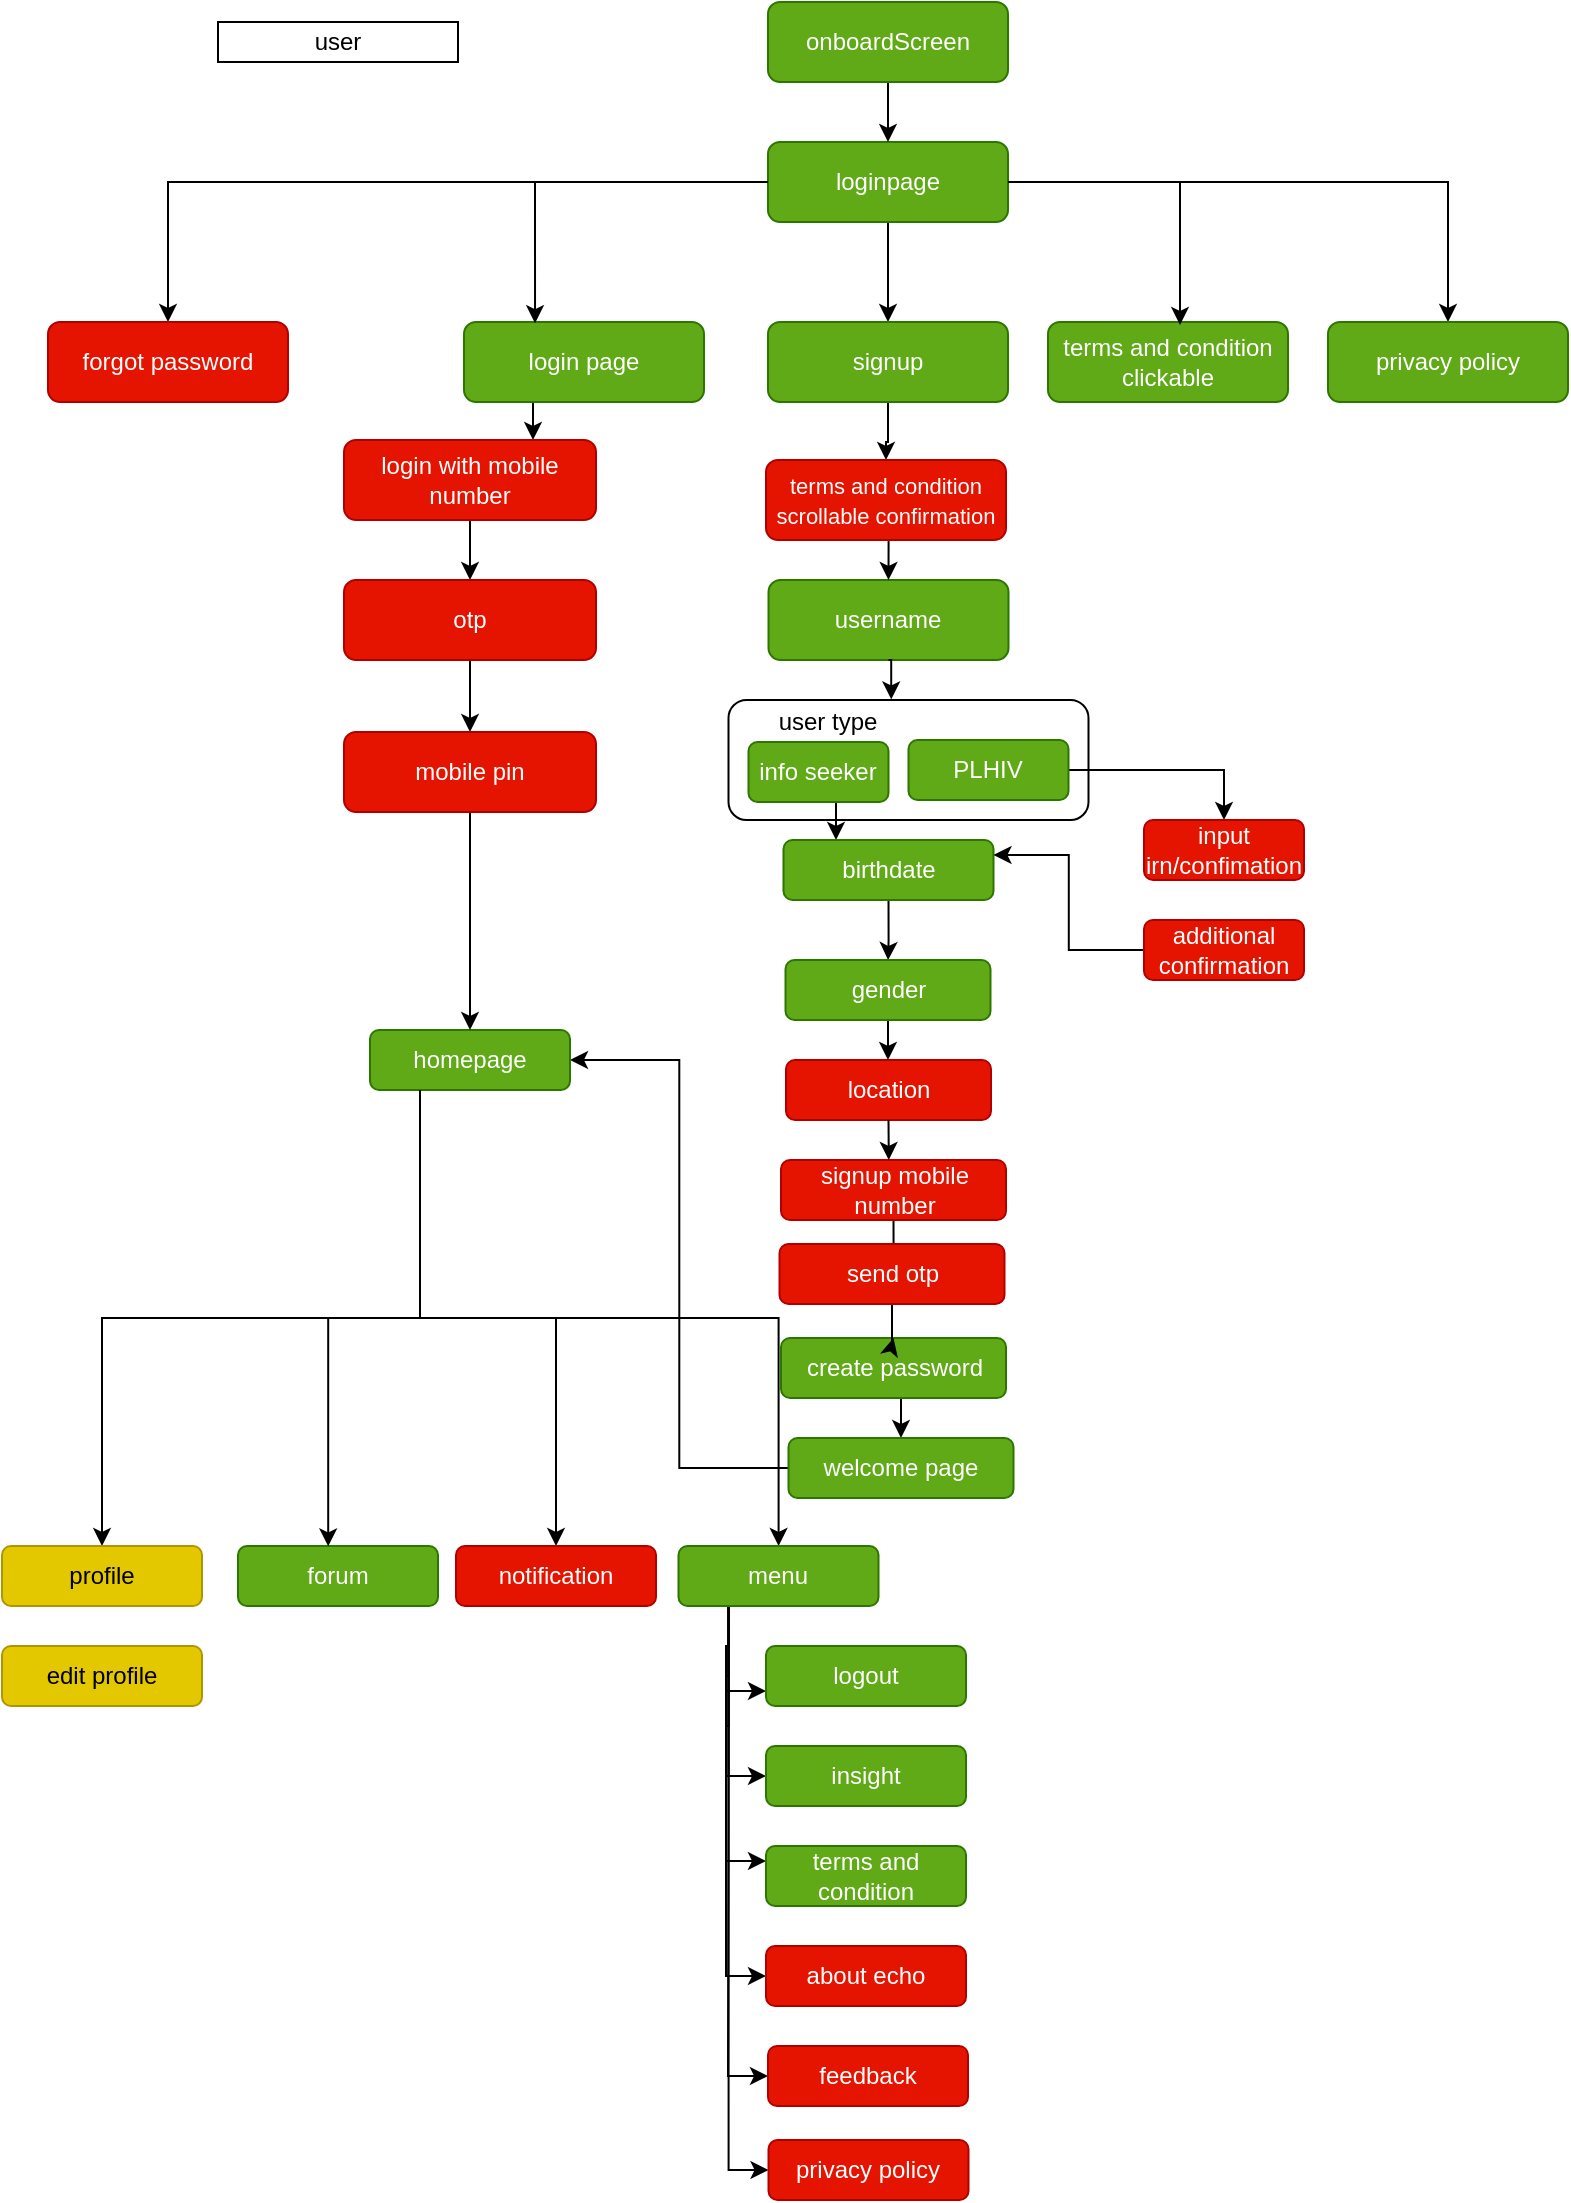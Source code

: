 <mxfile version="27.0.5">
  <diagram name="Page-1" id="9R6yXRowSwLRwM4YF0jt">
    <mxGraphModel dx="540" dy="399" grid="1" gridSize="10" guides="1" tooltips="1" connect="1" arrows="1" fold="1" page="1" pageScale="1" pageWidth="850" pageHeight="1100" math="0" shadow="0">
      <root>
        <mxCell id="0" />
        <mxCell id="1" parent="0" />
        <mxCell id="_LMe8sHWsWOSTw_ekPAe-2" value="user" style="rounded=0;whiteSpace=wrap;html=1;" parent="1" vertex="1">
          <mxGeometry x="127" y="31" width="120" height="20" as="geometry" />
        </mxCell>
        <mxCell id="_LMe8sHWsWOSTw_ekPAe-17" style="edgeStyle=orthogonalEdgeStyle;rounded=0;orthogonalLoop=1;jettySize=auto;html=1;exitX=0;exitY=0.5;exitDx=0;exitDy=0;" parent="1" source="_LMe8sHWsWOSTw_ekPAe-4" edge="1">
          <mxGeometry relative="1" as="geometry">
            <mxPoint x="402.176" y="111" as="targetPoint" />
          </mxGeometry>
        </mxCell>
        <mxCell id="_LMe8sHWsWOSTw_ekPAe-25" style="edgeStyle=orthogonalEdgeStyle;rounded=0;orthogonalLoop=1;jettySize=auto;html=1;exitX=0.5;exitY=1;exitDx=0;exitDy=0;entryX=0.5;entryY=0;entryDx=0;entryDy=0;" parent="1" source="_LMe8sHWsWOSTw_ekPAe-4" target="_LMe8sHWsWOSTw_ekPAe-8" edge="1">
          <mxGeometry relative="1" as="geometry" />
        </mxCell>
        <mxCell id="_LMe8sHWsWOSTw_ekPAe-27" style="edgeStyle=orthogonalEdgeStyle;rounded=0;orthogonalLoop=1;jettySize=auto;html=1;exitX=1;exitY=0.5;exitDx=0;exitDy=0;" parent="1" source="_LMe8sHWsWOSTw_ekPAe-4" target="_LMe8sHWsWOSTw_ekPAe-12" edge="1">
          <mxGeometry relative="1" as="geometry" />
        </mxCell>
        <mxCell id="_LMe8sHWsWOSTw_ekPAe-30" style="edgeStyle=orthogonalEdgeStyle;rounded=0;orthogonalLoop=1;jettySize=auto;html=1;exitX=0;exitY=0.5;exitDx=0;exitDy=0;" parent="1" source="_LMe8sHWsWOSTw_ekPAe-4" target="_LMe8sHWsWOSTw_ekPAe-29" edge="1">
          <mxGeometry relative="1" as="geometry" />
        </mxCell>
        <mxCell id="_LMe8sHWsWOSTw_ekPAe-4" value="loginpage" style="rounded=1;whiteSpace=wrap;html=1;fillColor=#60a917;fontColor=#ffffff;strokeColor=#2D7600;" parent="1" vertex="1">
          <mxGeometry x="402" y="91" width="120" height="40" as="geometry" />
        </mxCell>
        <mxCell id="-NJHEdXc2_ys1D_Juve5-27" style="edgeStyle=orthogonalEdgeStyle;rounded=0;orthogonalLoop=1;jettySize=auto;html=1;exitX=0.25;exitY=1;exitDx=0;exitDy=0;entryX=0.75;entryY=0;entryDx=0;entryDy=0;" edge="1" parent="1" source="_LMe8sHWsWOSTw_ekPAe-5" target="_LMe8sHWsWOSTw_ekPAe-10">
          <mxGeometry relative="1" as="geometry" />
        </mxCell>
        <mxCell id="_LMe8sHWsWOSTw_ekPAe-5" value="login page" style="rounded=1;whiteSpace=wrap;html=1;fillColor=#60a917;fontColor=#ffffff;strokeColor=#2D7600;" parent="1" vertex="1">
          <mxGeometry x="250" y="181" width="120" height="40" as="geometry" />
        </mxCell>
        <mxCell id="-NJHEdXc2_ys1D_Juve5-3" style="edgeStyle=orthogonalEdgeStyle;rounded=0;orthogonalLoop=1;jettySize=auto;html=1;exitX=0.5;exitY=1;exitDx=0;exitDy=0;" edge="1" parent="1" source="_LMe8sHWsWOSTw_ekPAe-8" target="-NJHEdXc2_ys1D_Juve5-2">
          <mxGeometry relative="1" as="geometry" />
        </mxCell>
        <mxCell id="_LMe8sHWsWOSTw_ekPAe-8" value="signup" style="rounded=1;whiteSpace=wrap;html=1;fillColor=#60a917;fontColor=#ffffff;strokeColor=#2D7600;" parent="1" vertex="1">
          <mxGeometry x="402" y="181" width="120" height="40" as="geometry" />
        </mxCell>
        <mxCell id="-NJHEdXc2_ys1D_Juve5-9" style="edgeStyle=orthogonalEdgeStyle;rounded=0;orthogonalLoop=1;jettySize=auto;html=1;exitX=0.5;exitY=1;exitDx=0;exitDy=0;" edge="1" parent="1" source="_LMe8sHWsWOSTw_ekPAe-10" target="-NJHEdXc2_ys1D_Juve5-8">
          <mxGeometry relative="1" as="geometry" />
        </mxCell>
        <mxCell id="_LMe8sHWsWOSTw_ekPAe-10" value="login with mobile number" style="rounded=1;whiteSpace=wrap;html=1;fillColor=#e51400;fontColor=#ffffff;strokeColor=#B20000;" parent="1" vertex="1">
          <mxGeometry x="190" y="240" width="126" height="40" as="geometry" />
        </mxCell>
        <mxCell id="_LMe8sHWsWOSTw_ekPAe-11" value="&lt;div&gt;terms and condition&lt;/div&gt;&lt;div&gt;clickable&lt;/div&gt;" style="rounded=1;whiteSpace=wrap;html=1;fillColor=#60a917;fontColor=#ffffff;strokeColor=#2D7600;" parent="1" vertex="1">
          <mxGeometry x="542" y="181" width="120" height="40" as="geometry" />
        </mxCell>
        <mxCell id="_LMe8sHWsWOSTw_ekPAe-12" value="privacy policy" style="rounded=1;whiteSpace=wrap;html=1;fillColor=#60a917;fontColor=#ffffff;strokeColor=#2D7600;" parent="1" vertex="1">
          <mxGeometry x="682" y="181" width="120" height="40" as="geometry" />
        </mxCell>
        <mxCell id="_LMe8sHWsWOSTw_ekPAe-22" style="edgeStyle=orthogonalEdgeStyle;rounded=0;orthogonalLoop=1;jettySize=auto;html=1;exitX=0;exitY=0.5;exitDx=0;exitDy=0;entryX=0.296;entryY=0.015;entryDx=0;entryDy=0;entryPerimeter=0;" parent="1" source="_LMe8sHWsWOSTw_ekPAe-4" target="_LMe8sHWsWOSTw_ekPAe-5" edge="1">
          <mxGeometry relative="1" as="geometry" />
        </mxCell>
        <mxCell id="_LMe8sHWsWOSTw_ekPAe-26" style="edgeStyle=orthogonalEdgeStyle;rounded=0;orthogonalLoop=1;jettySize=auto;html=1;exitX=1;exitY=0.5;exitDx=0;exitDy=0;entryX=0.55;entryY=0.037;entryDx=0;entryDy=0;entryPerimeter=0;" parent="1" source="_LMe8sHWsWOSTw_ekPAe-4" target="_LMe8sHWsWOSTw_ekPAe-11" edge="1">
          <mxGeometry relative="1" as="geometry" />
        </mxCell>
        <mxCell id="_LMe8sHWsWOSTw_ekPAe-28" value="username" style="rounded=1;whiteSpace=wrap;html=1;fillColor=#60a917;fontColor=#ffffff;strokeColor=#2D7600;" parent="1" vertex="1">
          <mxGeometry x="402.25" y="310" width="120" height="40" as="geometry" />
        </mxCell>
        <mxCell id="_LMe8sHWsWOSTw_ekPAe-29" value="forgot password" style="rounded=1;whiteSpace=wrap;html=1;fillColor=#e51400;fontColor=#ffffff;strokeColor=#B20000;" parent="1" vertex="1">
          <mxGeometry x="42" y="181" width="120" height="40" as="geometry" />
        </mxCell>
        <mxCell id="_LMe8sHWsWOSTw_ekPAe-31" value="" style="rounded=1;whiteSpace=wrap;html=1;" parent="1" vertex="1">
          <mxGeometry x="382.25" y="370" width="180" height="60" as="geometry" />
        </mxCell>
        <mxCell id="_LMe8sHWsWOSTw_ekPAe-51" style="edgeStyle=orthogonalEdgeStyle;rounded=0;orthogonalLoop=1;jettySize=auto;html=1;exitX=1;exitY=0.5;exitDx=0;exitDy=0;" parent="1" source="_LMe8sHWsWOSTw_ekPAe-32" target="_LMe8sHWsWOSTw_ekPAe-50" edge="1">
          <mxGeometry relative="1" as="geometry" />
        </mxCell>
        <mxCell id="_LMe8sHWsWOSTw_ekPAe-32" value="PLHIV" style="rounded=1;whiteSpace=wrap;html=1;fillColor=#60a917;fontColor=#ffffff;strokeColor=#2D7600;" parent="1" vertex="1">
          <mxGeometry x="472.25" y="390" width="80" height="30" as="geometry" />
        </mxCell>
        <mxCell id="_LMe8sHWsWOSTw_ekPAe-49" style="edgeStyle=orthogonalEdgeStyle;rounded=0;orthogonalLoop=1;jettySize=auto;html=1;exitX=0.5;exitY=1;exitDx=0;exitDy=0;entryX=0.25;entryY=0;entryDx=0;entryDy=0;" parent="1" source="_LMe8sHWsWOSTw_ekPAe-33" target="_LMe8sHWsWOSTw_ekPAe-36" edge="1">
          <mxGeometry relative="1" as="geometry" />
        </mxCell>
        <mxCell id="_LMe8sHWsWOSTw_ekPAe-33" value="info seeker" style="rounded=1;whiteSpace=wrap;html=1;fillColor=#60a917;fontColor=#ffffff;strokeColor=#2D7600;" parent="1" vertex="1">
          <mxGeometry x="392.25" y="391" width="70" height="30" as="geometry" />
        </mxCell>
        <mxCell id="_LMe8sHWsWOSTw_ekPAe-34" value="user type" style="rounded=1;whiteSpace=wrap;html=1;strokeColor=none;" parent="1" vertex="1">
          <mxGeometry x="392.25" y="376" width="80" height="10" as="geometry" />
        </mxCell>
        <mxCell id="-NJHEdXc2_ys1D_Juve5-6" style="edgeStyle=orthogonalEdgeStyle;rounded=0;orthogonalLoop=1;jettySize=auto;html=1;exitX=0.5;exitY=1;exitDx=0;exitDy=0;" edge="1" parent="1" source="_LMe8sHWsWOSTw_ekPAe-36" target="-NJHEdXc2_ys1D_Juve5-5">
          <mxGeometry relative="1" as="geometry" />
        </mxCell>
        <mxCell id="_LMe8sHWsWOSTw_ekPAe-36" value="birthdate" style="rounded=1;whiteSpace=wrap;html=1;fillColor=#60a917;fontColor=#ffffff;strokeColor=#2D7600;" parent="1" vertex="1">
          <mxGeometry x="409.75" y="440" width="105" height="30" as="geometry" />
        </mxCell>
        <mxCell id="_LMe8sHWsWOSTw_ekPAe-37" value="location" style="rounded=1;whiteSpace=wrap;html=1;fillColor=#e51400;fontColor=#ffffff;strokeColor=#B20000;" parent="1" vertex="1">
          <mxGeometry x="411" y="550" width="102.5" height="30" as="geometry" />
        </mxCell>
        <mxCell id="-NJHEdXc2_ys1D_Juve5-25" style="edgeStyle=orthogonalEdgeStyle;rounded=0;orthogonalLoop=1;jettySize=auto;html=1;exitX=0.5;exitY=1;exitDx=0;exitDy=0;" edge="1" parent="1" source="_LMe8sHWsWOSTw_ekPAe-39" target="-NJHEdXc2_ys1D_Juve5-23">
          <mxGeometry relative="1" as="geometry" />
        </mxCell>
        <mxCell id="_LMe8sHWsWOSTw_ekPAe-39" value="signup mobile number" style="rounded=1;whiteSpace=wrap;html=1;fillColor=#e51400;fontColor=#ffffff;strokeColor=#B20000;" parent="1" vertex="1">
          <mxGeometry x="408.5" y="600" width="112.5" height="30" as="geometry" />
        </mxCell>
        <mxCell id="_LMe8sHWsWOSTw_ekPAe-54" style="edgeStyle=orthogonalEdgeStyle;rounded=0;orthogonalLoop=1;jettySize=auto;html=1;exitX=0.5;exitY=1;exitDx=0;exitDy=0;entryX=0.5;entryY=0;entryDx=0;entryDy=0;" parent="1" source="_LMe8sHWsWOSTw_ekPAe-40" target="_LMe8sHWsWOSTw_ekPAe-53" edge="1">
          <mxGeometry relative="1" as="geometry" />
        </mxCell>
        <mxCell id="_LMe8sHWsWOSTw_ekPAe-40" value="create password" style="rounded=1;whiteSpace=wrap;html=1;fillColor=#60a917;fontColor=#ffffff;strokeColor=#2D7600;" parent="1" vertex="1">
          <mxGeometry x="408.5" y="689" width="112.5" height="30" as="geometry" />
        </mxCell>
        <mxCell id="_LMe8sHWsWOSTw_ekPAe-42" style="edgeStyle=orthogonalEdgeStyle;rounded=0;orthogonalLoop=1;jettySize=auto;html=1;exitX=0.5;exitY=1;exitDx=0;exitDy=0;entryX=0.452;entryY=-0.005;entryDx=0;entryDy=0;entryPerimeter=0;" parent="1" source="_LMe8sHWsWOSTw_ekPAe-28" target="_LMe8sHWsWOSTw_ekPAe-31" edge="1">
          <mxGeometry relative="1" as="geometry" />
        </mxCell>
        <mxCell id="_LMe8sHWsWOSTw_ekPAe-50" value="input irn/confimation " style="rounded=1;whiteSpace=wrap;html=1;fillColor=#e51400;fontColor=#ffffff;strokeColor=#B20000;" parent="1" vertex="1">
          <mxGeometry x="590" y="430" width="80" height="30" as="geometry" />
        </mxCell>
        <mxCell id="_LMe8sHWsWOSTw_ekPAe-56" style="edgeStyle=orthogonalEdgeStyle;rounded=0;orthogonalLoop=1;jettySize=auto;html=1;exitX=0;exitY=0.5;exitDx=0;exitDy=0;entryX=1;entryY=0.5;entryDx=0;entryDy=0;" parent="1" source="_LMe8sHWsWOSTw_ekPAe-53" target="_LMe8sHWsWOSTw_ekPAe-55" edge="1">
          <mxGeometry relative="1" as="geometry" />
        </mxCell>
        <mxCell id="_LMe8sHWsWOSTw_ekPAe-53" value="welcome page" style="rounded=1;whiteSpace=wrap;html=1;fillColor=#60a917;fontColor=#ffffff;strokeColor=#2D7600;" parent="1" vertex="1">
          <mxGeometry x="412.25" y="739" width="112.5" height="30" as="geometry" />
        </mxCell>
        <mxCell id="_LMe8sHWsWOSTw_ekPAe-66" style="edgeStyle=orthogonalEdgeStyle;rounded=0;orthogonalLoop=1;jettySize=auto;html=1;exitX=0.25;exitY=1;exitDx=0;exitDy=0;" parent="1" source="_LMe8sHWsWOSTw_ekPAe-55" target="_LMe8sHWsWOSTw_ekPAe-62" edge="1">
          <mxGeometry relative="1" as="geometry" />
        </mxCell>
        <mxCell id="_LMe8sHWsWOSTw_ekPAe-68" style="edgeStyle=orthogonalEdgeStyle;rounded=0;orthogonalLoop=1;jettySize=auto;html=1;exitX=0.25;exitY=1;exitDx=0;exitDy=0;" parent="1" source="_LMe8sHWsWOSTw_ekPAe-55" target="_LMe8sHWsWOSTw_ekPAe-63" edge="1">
          <mxGeometry relative="1" as="geometry" />
        </mxCell>
        <mxCell id="_LMe8sHWsWOSTw_ekPAe-69" style="edgeStyle=orthogonalEdgeStyle;rounded=0;orthogonalLoop=1;jettySize=auto;html=1;exitX=0.25;exitY=1;exitDx=0;exitDy=0;entryX=0.5;entryY=0;entryDx=0;entryDy=0;" parent="1" source="_LMe8sHWsWOSTw_ekPAe-55" target="_LMe8sHWsWOSTw_ekPAe-60" edge="1">
          <mxGeometry relative="1" as="geometry" />
        </mxCell>
        <mxCell id="_LMe8sHWsWOSTw_ekPAe-55" value="homepage" style="rounded=1;whiteSpace=wrap;html=1;fillColor=#60a917;fontColor=#ffffff;strokeColor=#2D7600;" parent="1" vertex="1">
          <mxGeometry x="203" y="535" width="100" height="30" as="geometry" />
        </mxCell>
        <mxCell id="_LMe8sHWsWOSTw_ekPAe-59" style="edgeStyle=orthogonalEdgeStyle;rounded=0;orthogonalLoop=1;jettySize=auto;html=1;exitX=0.5;exitY=1;exitDx=0;exitDy=0;entryX=0.5;entryY=0;entryDx=0;entryDy=0;" parent="1" source="_LMe8sHWsWOSTw_ekPAe-58" target="_LMe8sHWsWOSTw_ekPAe-4" edge="1">
          <mxGeometry relative="1" as="geometry" />
        </mxCell>
        <mxCell id="_LMe8sHWsWOSTw_ekPAe-58" value="onboardScreen" style="rounded=1;whiteSpace=wrap;html=1;fillColor=#60a917;fontColor=#ffffff;strokeColor=#2D7600;" parent="1" vertex="1">
          <mxGeometry x="402" y="21" width="120" height="40" as="geometry" />
        </mxCell>
        <mxCell id="_LMe8sHWsWOSTw_ekPAe-60" value="profile" style="rounded=1;whiteSpace=wrap;html=1;fillColor=#e3c800;fontColor=#000000;strokeColor=#B09500;" parent="1" vertex="1">
          <mxGeometry x="19" y="793" width="100" height="30" as="geometry" />
        </mxCell>
        <mxCell id="_LMe8sHWsWOSTw_ekPAe-61" value="forum" style="rounded=1;whiteSpace=wrap;html=1;fillColor=#60a917;fontColor=#ffffff;strokeColor=#2D7600;" parent="1" vertex="1">
          <mxGeometry x="137" y="793" width="100" height="30" as="geometry" />
        </mxCell>
        <mxCell id="_LMe8sHWsWOSTw_ekPAe-62" value="notification" style="rounded=1;whiteSpace=wrap;html=1;fillColor=#e51400;fontColor=#ffffff;strokeColor=#B20000;" parent="1" vertex="1">
          <mxGeometry x="246" y="793" width="100" height="30" as="geometry" />
        </mxCell>
        <mxCell id="_LMe8sHWsWOSTw_ekPAe-75" style="edgeStyle=orthogonalEdgeStyle;rounded=0;orthogonalLoop=1;jettySize=auto;html=1;exitX=0.25;exitY=1;exitDx=0;exitDy=0;entryX=0;entryY=0.5;entryDx=0;entryDy=0;" parent="1" source="_LMe8sHWsWOSTw_ekPAe-63" target="_LMe8sHWsWOSTw_ekPAe-74" edge="1">
          <mxGeometry relative="1" as="geometry" />
        </mxCell>
        <mxCell id="_LMe8sHWsWOSTw_ekPAe-76" style="edgeStyle=orthogonalEdgeStyle;rounded=0;orthogonalLoop=1;jettySize=auto;html=1;exitX=0.25;exitY=1;exitDx=0;exitDy=0;entryX=0;entryY=0.5;entryDx=0;entryDy=0;" parent="1" source="_LMe8sHWsWOSTw_ekPAe-63" target="_LMe8sHWsWOSTw_ekPAe-73" edge="1">
          <mxGeometry relative="1" as="geometry" />
        </mxCell>
        <mxCell id="_LMe8sHWsWOSTw_ekPAe-77" style="edgeStyle=orthogonalEdgeStyle;rounded=0;orthogonalLoop=1;jettySize=auto;html=1;exitX=0.25;exitY=1;exitDx=0;exitDy=0;entryX=0;entryY=0.25;entryDx=0;entryDy=0;" parent="1" source="_LMe8sHWsWOSTw_ekPAe-63" target="_LMe8sHWsWOSTw_ekPAe-72" edge="1">
          <mxGeometry relative="1" as="geometry" />
        </mxCell>
        <mxCell id="_LMe8sHWsWOSTw_ekPAe-78" style="edgeStyle=orthogonalEdgeStyle;rounded=0;orthogonalLoop=1;jettySize=auto;html=1;exitX=0.25;exitY=1;exitDx=0;exitDy=0;entryX=0;entryY=0.5;entryDx=0;entryDy=0;" parent="1" source="_LMe8sHWsWOSTw_ekPAe-63" target="_LMe8sHWsWOSTw_ekPAe-71" edge="1">
          <mxGeometry relative="1" as="geometry" />
        </mxCell>
        <mxCell id="_LMe8sHWsWOSTw_ekPAe-79" style="edgeStyle=orthogonalEdgeStyle;rounded=0;orthogonalLoop=1;jettySize=auto;html=1;exitX=0.25;exitY=1;exitDx=0;exitDy=0;entryX=0;entryY=0.75;entryDx=0;entryDy=0;" parent="1" source="_LMe8sHWsWOSTw_ekPAe-63" target="_LMe8sHWsWOSTw_ekPAe-70" edge="1">
          <mxGeometry relative="1" as="geometry" />
        </mxCell>
        <mxCell id="-NJHEdXc2_ys1D_Juve5-16" style="edgeStyle=orthogonalEdgeStyle;rounded=0;orthogonalLoop=1;jettySize=auto;html=1;exitX=0.25;exitY=1;exitDx=0;exitDy=0;entryX=0;entryY=0.5;entryDx=0;entryDy=0;" edge="1" parent="1" source="_LMe8sHWsWOSTw_ekPAe-63" target="-NJHEdXc2_ys1D_Juve5-15">
          <mxGeometry relative="1" as="geometry" />
        </mxCell>
        <mxCell id="_LMe8sHWsWOSTw_ekPAe-63" value="menu" style="rounded=1;whiteSpace=wrap;html=1;fillColor=#60a917;fontColor=#ffffff;strokeColor=#2D7600;" parent="1" vertex="1">
          <mxGeometry x="357.25" y="793" width="100" height="30" as="geometry" />
        </mxCell>
        <mxCell id="_LMe8sHWsWOSTw_ekPAe-65" style="edgeStyle=orthogonalEdgeStyle;rounded=0;orthogonalLoop=1;jettySize=auto;html=1;exitX=0.25;exitY=1;exitDx=0;exitDy=0;entryX=0.451;entryY=0.006;entryDx=0;entryDy=0;entryPerimeter=0;" parent="1" source="_LMe8sHWsWOSTw_ekPAe-55" target="_LMe8sHWsWOSTw_ekPAe-61" edge="1">
          <mxGeometry relative="1" as="geometry">
            <mxPoint x="189" y="790" as="targetPoint" />
          </mxGeometry>
        </mxCell>
        <mxCell id="_LMe8sHWsWOSTw_ekPAe-70" value="logout" style="rounded=1;whiteSpace=wrap;html=1;fillColor=#60a917;fontColor=#ffffff;strokeColor=#2D7600;" parent="1" vertex="1">
          <mxGeometry x="401" y="843" width="100" height="30" as="geometry" />
        </mxCell>
        <mxCell id="_LMe8sHWsWOSTw_ekPAe-71" value="insight" style="rounded=1;whiteSpace=wrap;html=1;fillColor=#60a917;fontColor=#ffffff;strokeColor=#2D7600;" parent="1" vertex="1">
          <mxGeometry x="401" y="893" width="100" height="30" as="geometry" />
        </mxCell>
        <mxCell id="_LMe8sHWsWOSTw_ekPAe-72" value="terms and condition" style="rounded=1;whiteSpace=wrap;html=1;fillColor=#60a917;fontColor=#ffffff;strokeColor=#2D7600;" parent="1" vertex="1">
          <mxGeometry x="401" y="943" width="100" height="30" as="geometry" />
        </mxCell>
        <mxCell id="_LMe8sHWsWOSTw_ekPAe-73" value="about echo" style="rounded=1;whiteSpace=wrap;html=1;fillColor=#e51400;fontColor=#ffffff;strokeColor=#B20000;" parent="1" vertex="1">
          <mxGeometry x="401" y="993" width="100" height="30" as="geometry" />
        </mxCell>
        <mxCell id="_LMe8sHWsWOSTw_ekPAe-74" value="feedback" style="rounded=1;whiteSpace=wrap;html=1;fillColor=#e51400;fontColor=#ffffff;strokeColor=#B20000;" parent="1" vertex="1">
          <mxGeometry x="402" y="1043" width="100" height="30" as="geometry" />
        </mxCell>
        <mxCell id="-NJHEdXc2_ys1D_Juve5-4" style="edgeStyle=orthogonalEdgeStyle;rounded=0;orthogonalLoop=1;jettySize=auto;html=1;exitX=0.5;exitY=1;exitDx=0;exitDy=0;entryX=0.5;entryY=0;entryDx=0;entryDy=0;" edge="1" parent="1" source="-NJHEdXc2_ys1D_Juve5-2" target="_LMe8sHWsWOSTw_ekPAe-28">
          <mxGeometry relative="1" as="geometry" />
        </mxCell>
        <mxCell id="-NJHEdXc2_ys1D_Juve5-2" value="&lt;div&gt;&lt;font style=&quot;font-size: 11px;&quot;&gt;terms and condition scrollable confirmation&lt;/font&gt;&lt;/div&gt;" style="rounded=1;whiteSpace=wrap;html=1;fillColor=#e51400;fontColor=#ffffff;strokeColor=#B20000;" vertex="1" parent="1">
          <mxGeometry x="401" y="250" width="120" height="40" as="geometry" />
        </mxCell>
        <mxCell id="-NJHEdXc2_ys1D_Juve5-7" style="edgeStyle=orthogonalEdgeStyle;rounded=0;orthogonalLoop=1;jettySize=auto;html=1;exitX=0.5;exitY=1;exitDx=0;exitDy=0;" edge="1" parent="1" source="-NJHEdXc2_ys1D_Juve5-5" target="_LMe8sHWsWOSTw_ekPAe-37">
          <mxGeometry relative="1" as="geometry" />
        </mxCell>
        <mxCell id="-NJHEdXc2_ys1D_Juve5-5" value="gender" style="rounded=1;whiteSpace=wrap;html=1;fillColor=#60a917;fontColor=#ffffff;strokeColor=#2D7600;" vertex="1" parent="1">
          <mxGeometry x="410.75" y="500" width="102.5" height="30" as="geometry" />
        </mxCell>
        <mxCell id="-NJHEdXc2_ys1D_Juve5-21" style="edgeStyle=orthogonalEdgeStyle;rounded=0;orthogonalLoop=1;jettySize=auto;html=1;exitX=0.5;exitY=1;exitDx=0;exitDy=0;" edge="1" parent="1" source="-NJHEdXc2_ys1D_Juve5-8" target="-NJHEdXc2_ys1D_Juve5-20">
          <mxGeometry relative="1" as="geometry" />
        </mxCell>
        <mxCell id="-NJHEdXc2_ys1D_Juve5-8" value="otp" style="rounded=1;whiteSpace=wrap;html=1;fillColor=#e51400;fontColor=#ffffff;strokeColor=#B20000;" vertex="1" parent="1">
          <mxGeometry x="190" y="310" width="126" height="40" as="geometry" />
        </mxCell>
        <mxCell id="-NJHEdXc2_ys1D_Juve5-14" value="edit profile" style="rounded=1;whiteSpace=wrap;html=1;fillColor=#e3c800;fontColor=#000000;strokeColor=#B09500;" vertex="1" parent="1">
          <mxGeometry x="19" y="843" width="100" height="30" as="geometry" />
        </mxCell>
        <mxCell id="-NJHEdXc2_ys1D_Juve5-15" value="privacy policy" style="rounded=1;whiteSpace=wrap;html=1;fillColor=#e51400;fontColor=#ffffff;strokeColor=#B20000;" vertex="1" parent="1">
          <mxGeometry x="402.25" y="1090" width="100" height="30" as="geometry" />
        </mxCell>
        <mxCell id="-NJHEdXc2_ys1D_Juve5-18" style="edgeStyle=orthogonalEdgeStyle;rounded=0;orthogonalLoop=1;jettySize=auto;html=1;exitX=0;exitY=0.5;exitDx=0;exitDy=0;entryX=1;entryY=0.25;entryDx=0;entryDy=0;" edge="1" parent="1" source="-NJHEdXc2_ys1D_Juve5-17" target="_LMe8sHWsWOSTw_ekPAe-36">
          <mxGeometry relative="1" as="geometry" />
        </mxCell>
        <mxCell id="-NJHEdXc2_ys1D_Juve5-17" value="additional confirmation" style="rounded=1;whiteSpace=wrap;html=1;fillColor=#e51400;fontColor=#ffffff;strokeColor=#B20000;" vertex="1" parent="1">
          <mxGeometry x="590" y="480" width="80" height="30" as="geometry" />
        </mxCell>
        <mxCell id="-NJHEdXc2_ys1D_Juve5-22" style="edgeStyle=orthogonalEdgeStyle;rounded=0;orthogonalLoop=1;jettySize=auto;html=1;exitX=0.5;exitY=1;exitDx=0;exitDy=0;entryX=0.5;entryY=0;entryDx=0;entryDy=0;" edge="1" parent="1" source="-NJHEdXc2_ys1D_Juve5-20" target="_LMe8sHWsWOSTw_ekPAe-55">
          <mxGeometry relative="1" as="geometry" />
        </mxCell>
        <mxCell id="-NJHEdXc2_ys1D_Juve5-20" value="mobile pin" style="rounded=1;whiteSpace=wrap;html=1;fillColor=#e51400;fontColor=#ffffff;strokeColor=#B20000;" vertex="1" parent="1">
          <mxGeometry x="190" y="386" width="126" height="40" as="geometry" />
        </mxCell>
        <mxCell id="-NJHEdXc2_ys1D_Juve5-26" style="edgeStyle=orthogonalEdgeStyle;rounded=0;orthogonalLoop=1;jettySize=auto;html=1;exitX=0.5;exitY=1;exitDx=0;exitDy=0;" edge="1" parent="1" source="-NJHEdXc2_ys1D_Juve5-23" target="_LMe8sHWsWOSTw_ekPAe-40">
          <mxGeometry relative="1" as="geometry" />
        </mxCell>
        <mxCell id="-NJHEdXc2_ys1D_Juve5-23" value="send otp" style="rounded=1;whiteSpace=wrap;html=1;fillColor=#e51400;fontColor=#ffffff;strokeColor=#B20000;" vertex="1" parent="1">
          <mxGeometry x="407.75" y="642" width="112.5" height="30" as="geometry" />
        </mxCell>
        <mxCell id="-NJHEdXc2_ys1D_Juve5-24" style="edgeStyle=orthogonalEdgeStyle;rounded=0;orthogonalLoop=1;jettySize=auto;html=1;exitX=0.5;exitY=1;exitDx=0;exitDy=0;entryX=0.479;entryY=0;entryDx=0;entryDy=0;entryPerimeter=0;" edge="1" parent="1" source="_LMe8sHWsWOSTw_ekPAe-37" target="_LMe8sHWsWOSTw_ekPAe-39">
          <mxGeometry relative="1" as="geometry" />
        </mxCell>
      </root>
    </mxGraphModel>
  </diagram>
</mxfile>
